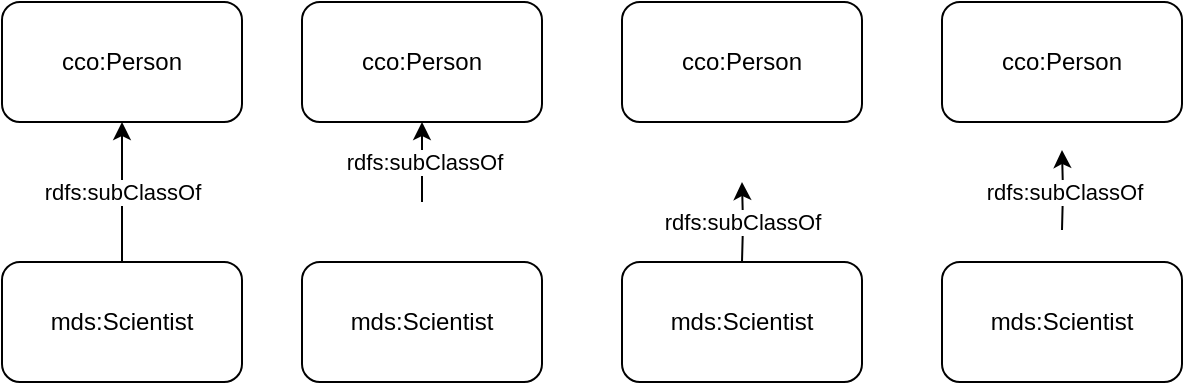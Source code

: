 <mxfile version="24.5.1" type="device">
  <diagram name="Page-1" id="5LcMA3kwRHNBWpp1UkyC">
    <mxGraphModel dx="940" dy="660" grid="1" gridSize="10" guides="1" tooltips="1" connect="1" arrows="1" fold="1" page="1" pageScale="1" pageWidth="1100" pageHeight="850" math="0" shadow="0">
      <root>
        <mxCell id="0" />
        <mxCell id="1" parent="0" />
        <mxCell id="XvOeeY5n2dAaE72KoK13-2" value="cco:Person" style="rounded=1;whiteSpace=wrap;html=1;" parent="1" vertex="1">
          <mxGeometry x="480" y="150" width="120" height="60" as="geometry" />
        </mxCell>
        <mxCell id="XvOeeY5n2dAaE72KoK13-4" value="rdfs:subClassOf" style="edgeStyle=orthogonalEdgeStyle;rounded=0;orthogonalLoop=1;jettySize=auto;html=1;startArrow=classic;startFill=1;endArrow=none;endFill=0;" parent="1" source="XvOeeY5n2dAaE72KoK13-2" edge="1">
          <mxGeometry relative="1" as="geometry">
            <mxPoint x="540" y="250" as="targetPoint" />
          </mxGeometry>
        </mxCell>
        <mxCell id="XvOeeY5n2dAaE72KoK13-3" value="mds:Scientist" style="rounded=1;whiteSpace=wrap;html=1;" parent="1" vertex="1">
          <mxGeometry x="480" y="280" width="120" height="60" as="geometry" />
        </mxCell>
        <mxCell id="s37kBZLe2PoJXRTF0L8Z-4" value="cco:Person" style="rounded=1;whiteSpace=wrap;html=1;" parent="1" vertex="1">
          <mxGeometry x="640" y="150" width="120" height="60" as="geometry" />
        </mxCell>
        <mxCell id="s37kBZLe2PoJXRTF0L8Z-5" value="rdfs:subClassOf" style="edgeStyle=orthogonalEdgeStyle;rounded=0;orthogonalLoop=1;jettySize=auto;html=1;startArrow=classic;startFill=1;endArrow=none;endFill=0;" parent="1" target="s37kBZLe2PoJXRTF0L8Z-6" edge="1">
          <mxGeometry relative="1" as="geometry">
            <mxPoint x="700" y="240" as="sourcePoint" />
          </mxGeometry>
        </mxCell>
        <mxCell id="s37kBZLe2PoJXRTF0L8Z-6" value="mds:Scientist" style="rounded=1;whiteSpace=wrap;html=1;" parent="1" vertex="1">
          <mxGeometry x="640" y="280" width="120" height="60" as="geometry" />
        </mxCell>
        <mxCell id="s37kBZLe2PoJXRTF0L8Z-7" value="cco:Person" style="rounded=1;whiteSpace=wrap;html=1;" parent="1" vertex="1">
          <mxGeometry x="800" y="150" width="120" height="60" as="geometry" />
        </mxCell>
        <mxCell id="s37kBZLe2PoJXRTF0L8Z-8" value="rdfs:subClassOf" style="edgeStyle=orthogonalEdgeStyle;rounded=0;orthogonalLoop=1;jettySize=auto;html=1;startArrow=classic;startFill=1;endArrow=none;endFill=0;" parent="1" edge="1">
          <mxGeometry relative="1" as="geometry">
            <mxPoint x="860" y="264" as="targetPoint" />
            <mxPoint x="860" y="224" as="sourcePoint" />
          </mxGeometry>
        </mxCell>
        <mxCell id="s37kBZLe2PoJXRTF0L8Z-9" value="mds:Scientist" style="rounded=1;whiteSpace=wrap;html=1;" parent="1" vertex="1">
          <mxGeometry x="800" y="280" width="120" height="60" as="geometry" />
        </mxCell>
        <mxCell id="NiuIzFVhGWuCfdDt8B1w-1" value="cco:Person" style="rounded=1;whiteSpace=wrap;html=1;" parent="1" vertex="1">
          <mxGeometry x="330" y="150" width="120" height="60" as="geometry" />
        </mxCell>
        <mxCell id="NiuIzFVhGWuCfdDt8B1w-2" value="rdfs:subClassOf" style="edgeStyle=orthogonalEdgeStyle;rounded=0;orthogonalLoop=1;jettySize=auto;html=1;entryX=0.5;entryY=0;entryDx=0;entryDy=0;startArrow=classic;startFill=1;endArrow=none;endFill=0;" parent="1" source="NiuIzFVhGWuCfdDt8B1w-1" target="NiuIzFVhGWuCfdDt8B1w-3" edge="1">
          <mxGeometry relative="1" as="geometry">
            <mxPoint x="390" y="250" as="targetPoint" />
          </mxGeometry>
        </mxCell>
        <mxCell id="NiuIzFVhGWuCfdDt8B1w-3" value="mds:Scientist" style="rounded=1;whiteSpace=wrap;html=1;" parent="1" vertex="1">
          <mxGeometry x="330" y="280" width="120" height="60" as="geometry" />
        </mxCell>
      </root>
    </mxGraphModel>
  </diagram>
</mxfile>
